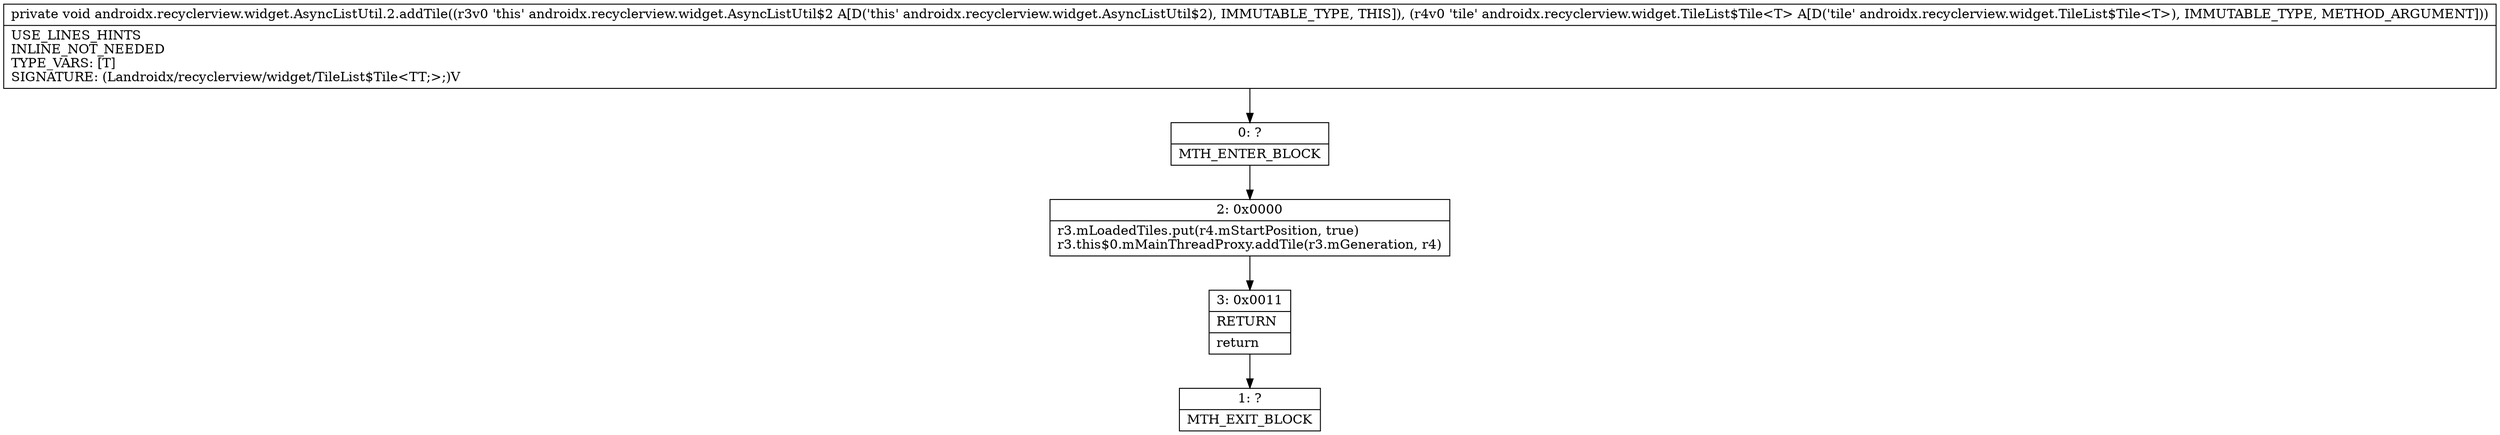 digraph "CFG forandroidx.recyclerview.widget.AsyncListUtil.2.addTile(Landroidx\/recyclerview\/widget\/TileList$Tile;)V" {
Node_0 [shape=record,label="{0\:\ ?|MTH_ENTER_BLOCK\l}"];
Node_2 [shape=record,label="{2\:\ 0x0000|r3.mLoadedTiles.put(r4.mStartPosition, true)\lr3.this$0.mMainThreadProxy.addTile(r3.mGeneration, r4)\l}"];
Node_3 [shape=record,label="{3\:\ 0x0011|RETURN\l|return\l}"];
Node_1 [shape=record,label="{1\:\ ?|MTH_EXIT_BLOCK\l}"];
MethodNode[shape=record,label="{private void androidx.recyclerview.widget.AsyncListUtil.2.addTile((r3v0 'this' androidx.recyclerview.widget.AsyncListUtil$2 A[D('this' androidx.recyclerview.widget.AsyncListUtil$2), IMMUTABLE_TYPE, THIS]), (r4v0 'tile' androidx.recyclerview.widget.TileList$Tile\<T\> A[D('tile' androidx.recyclerview.widget.TileList$Tile\<T\>), IMMUTABLE_TYPE, METHOD_ARGUMENT]))  | USE_LINES_HINTS\lINLINE_NOT_NEEDED\lTYPE_VARS: [T]\lSIGNATURE: (Landroidx\/recyclerview\/widget\/TileList$Tile\<TT;\>;)V\l}"];
MethodNode -> Node_0;Node_0 -> Node_2;
Node_2 -> Node_3;
Node_3 -> Node_1;
}

